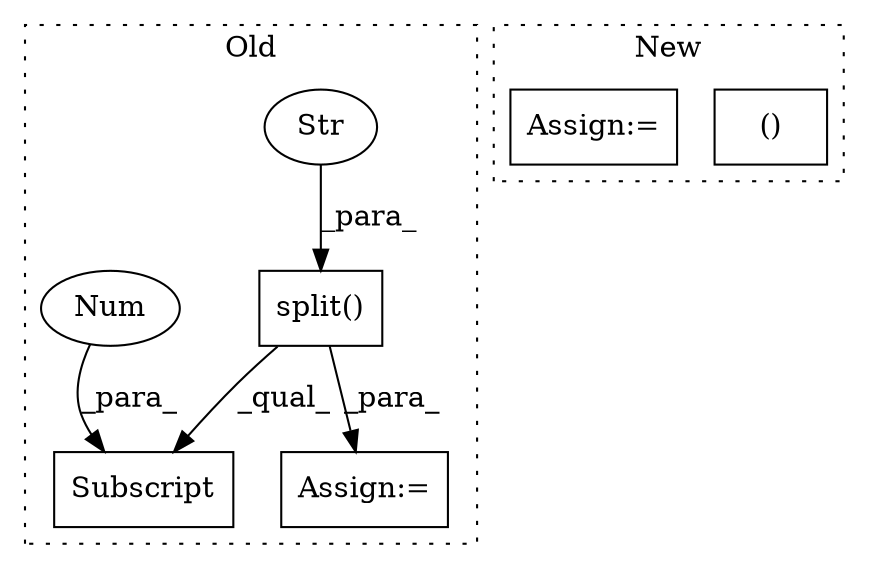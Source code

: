 digraph G {
subgraph cluster0 {
1 [label="split()" a="75" s="7282,7299" l="14,1" shape="box"];
3 [label="Str" a="66" s="7296" l="3" shape="ellipse"];
4 [label="Assign:=" a="68" s="7323" l="3" shape="box"];
5 [label="Subscript" a="63" s="7695,0" l="10,0" shape="box"];
6 [label="Num" a="76" s="7703" l="1" shape="ellipse"];
label = "Old";
style="dotted";
}
subgraph cluster1 {
2 [label="()" a="54" s="7301" l="26" shape="box"];
7 [label="Assign:=" a="68" s="7481" l="4" shape="box"];
label = "New";
style="dotted";
}
1 -> 4 [label="_para_"];
1 -> 5 [label="_qual_"];
3 -> 1 [label="_para_"];
6 -> 5 [label="_para_"];
}